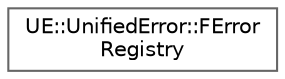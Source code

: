 digraph "Graphical Class Hierarchy"
{
 // INTERACTIVE_SVG=YES
 // LATEX_PDF_SIZE
  bgcolor="transparent";
  edge [fontname=Helvetica,fontsize=10,labelfontname=Helvetica,labelfontsize=10];
  node [fontname=Helvetica,fontsize=10,shape=box,height=0.2,width=0.4];
  rankdir="LR";
  Node0 [id="Node000000",label="UE::UnifiedError::FError\lRegistry",height=0.2,width=0.4,color="grey40", fillcolor="white", style="filled",URL="$d6/dfa/classUE_1_1UnifiedError_1_1FErrorRegistry.html",tooltip=" "];
}

